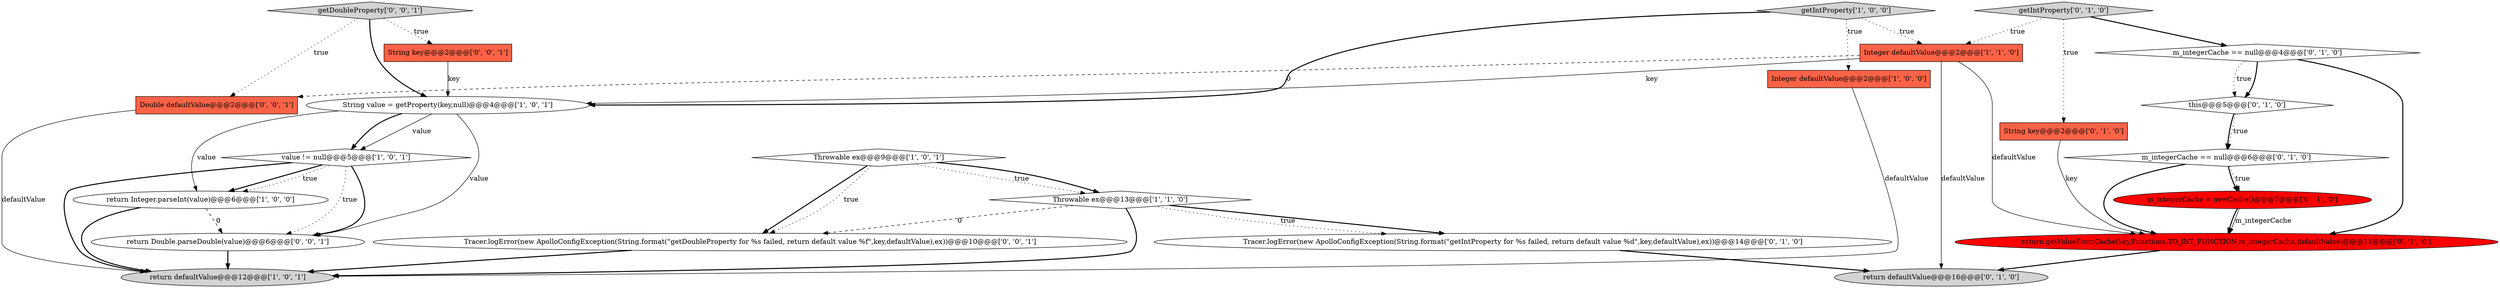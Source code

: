 digraph {
9 [style = filled, label = "Tracer.logError(new ApolloConfigException(String.format(\"getIntProperty for %s failed, return default value %d\",key,defaultValue),ex))@@@14@@@['0', '1', '0']", fillcolor = white, shape = ellipse image = "AAA0AAABBB2BBB"];
21 [style = filled, label = "Double defaultValue@@@2@@@['0', '0', '1']", fillcolor = tomato, shape = box image = "AAA0AAABBB3BBB"];
22 [style = filled, label = "Tracer.logError(new ApolloConfigException(String.format(\"getDoubleProperty for %s failed, return default value %f\",key,defaultValue),ex))@@@10@@@['0', '0', '1']", fillcolor = white, shape = ellipse image = "AAA0AAABBB3BBB"];
4 [style = filled, label = "Integer defaultValue@@@2@@@['1', '1', '0']", fillcolor = tomato, shape = box image = "AAA0AAABBB1BBB"];
0 [style = filled, label = "return defaultValue@@@12@@@['1', '0', '1']", fillcolor = lightgray, shape = ellipse image = "AAA0AAABBB1BBB"];
12 [style = filled, label = "getIntProperty['0', '1', '0']", fillcolor = lightgray, shape = diamond image = "AAA0AAABBB2BBB"];
20 [style = filled, label = "return Double.parseDouble(value)@@@6@@@['0', '0', '1']", fillcolor = white, shape = ellipse image = "AAA0AAABBB3BBB"];
1 [style = filled, label = "value != null@@@5@@@['1', '0', '1']", fillcolor = white, shape = diamond image = "AAA0AAABBB1BBB"];
6 [style = filled, label = "String value = getProperty(key,null)@@@4@@@['1', '0', '1']", fillcolor = white, shape = ellipse image = "AAA0AAABBB1BBB"];
11 [style = filled, label = "m_integerCache = newCache()@@@7@@@['0', '1', '0']", fillcolor = red, shape = ellipse image = "AAA1AAABBB2BBB"];
10 [style = filled, label = "return defaultValue@@@16@@@['0', '1', '0']", fillcolor = lightgray, shape = ellipse image = "AAA0AAABBB2BBB"];
15 [style = filled, label = "String key@@@2@@@['0', '1', '0']", fillcolor = tomato, shape = box image = "AAA0AAABBB2BBB"];
18 [style = filled, label = "String key@@@2@@@['0', '0', '1']", fillcolor = tomato, shape = box image = "AAA0AAABBB3BBB"];
19 [style = filled, label = "getDoubleProperty['0', '0', '1']", fillcolor = lightgray, shape = diamond image = "AAA0AAABBB3BBB"];
17 [style = filled, label = "return getValueFromCache(key,Functions.TO_INT_FUNCTION,m_integerCache,defaultValue)@@@11@@@['0', '1', '0']", fillcolor = red, shape = ellipse image = "AAA1AAABBB2BBB"];
7 [style = filled, label = "Throwable ex@@@9@@@['1', '0', '1']", fillcolor = white, shape = diamond image = "AAA0AAABBB1BBB"];
16 [style = filled, label = "m_integerCache == null@@@6@@@['0', '1', '0']", fillcolor = white, shape = diamond image = "AAA0AAABBB2BBB"];
14 [style = filled, label = "this@@@5@@@['0', '1', '0']", fillcolor = white, shape = diamond image = "AAA0AAABBB2BBB"];
3 [style = filled, label = "return Integer.parseInt(value)@@@6@@@['1', '0', '0']", fillcolor = white, shape = ellipse image = "AAA0AAABBB1BBB"];
2 [style = filled, label = "Integer defaultValue@@@2@@@['1', '0', '0']", fillcolor = tomato, shape = box image = "AAA0AAABBB1BBB"];
5 [style = filled, label = "Throwable ex@@@13@@@['1', '1', '0']", fillcolor = white, shape = diamond image = "AAA0AAABBB1BBB"];
13 [style = filled, label = "m_integerCache == null@@@4@@@['0', '1', '0']", fillcolor = white, shape = diamond image = "AAA0AAABBB2BBB"];
8 [style = filled, label = "getIntProperty['1', '0', '0']", fillcolor = lightgray, shape = diamond image = "AAA0AAABBB1BBB"];
15->17 [style = solid, label="key"];
14->16 [style = bold, label=""];
17->10 [style = bold, label=""];
16->11 [style = bold, label=""];
5->9 [style = bold, label=""];
6->3 [style = solid, label="value"];
6->1 [style = solid, label="value"];
8->2 [style = dotted, label="true"];
20->0 [style = bold, label=""];
19->18 [style = dotted, label="true"];
1->3 [style = bold, label=""];
12->15 [style = dotted, label="true"];
1->20 [style = bold, label=""];
8->6 [style = bold, label=""];
19->21 [style = dotted, label="true"];
1->0 [style = bold, label=""];
16->17 [style = bold, label=""];
9->10 [style = bold, label=""];
4->17 [style = solid, label="defaultValue"];
19->6 [style = bold, label=""];
4->21 [style = dashed, label="0"];
8->4 [style = dotted, label="true"];
3->0 [style = bold, label=""];
7->5 [style = dotted, label="true"];
1->3 [style = dotted, label="true"];
14->16 [style = dotted, label="true"];
6->1 [style = bold, label=""];
12->13 [style = bold, label=""];
13->17 [style = bold, label=""];
7->22 [style = bold, label=""];
7->5 [style = bold, label=""];
22->0 [style = bold, label=""];
5->0 [style = bold, label=""];
4->6 [style = solid, label="key"];
21->0 [style = solid, label="defaultValue"];
2->0 [style = solid, label="defaultValue"];
3->20 [style = dashed, label="0"];
18->6 [style = solid, label="key"];
5->9 [style = dotted, label="true"];
11->17 [style = bold, label=""];
12->4 [style = dotted, label="true"];
6->20 [style = solid, label="value"];
7->22 [style = dotted, label="true"];
13->14 [style = dotted, label="true"];
16->11 [style = dotted, label="true"];
13->14 [style = bold, label=""];
11->17 [style = solid, label="m_integerCache"];
1->20 [style = dotted, label="true"];
4->10 [style = solid, label="defaultValue"];
5->22 [style = dashed, label="0"];
}
